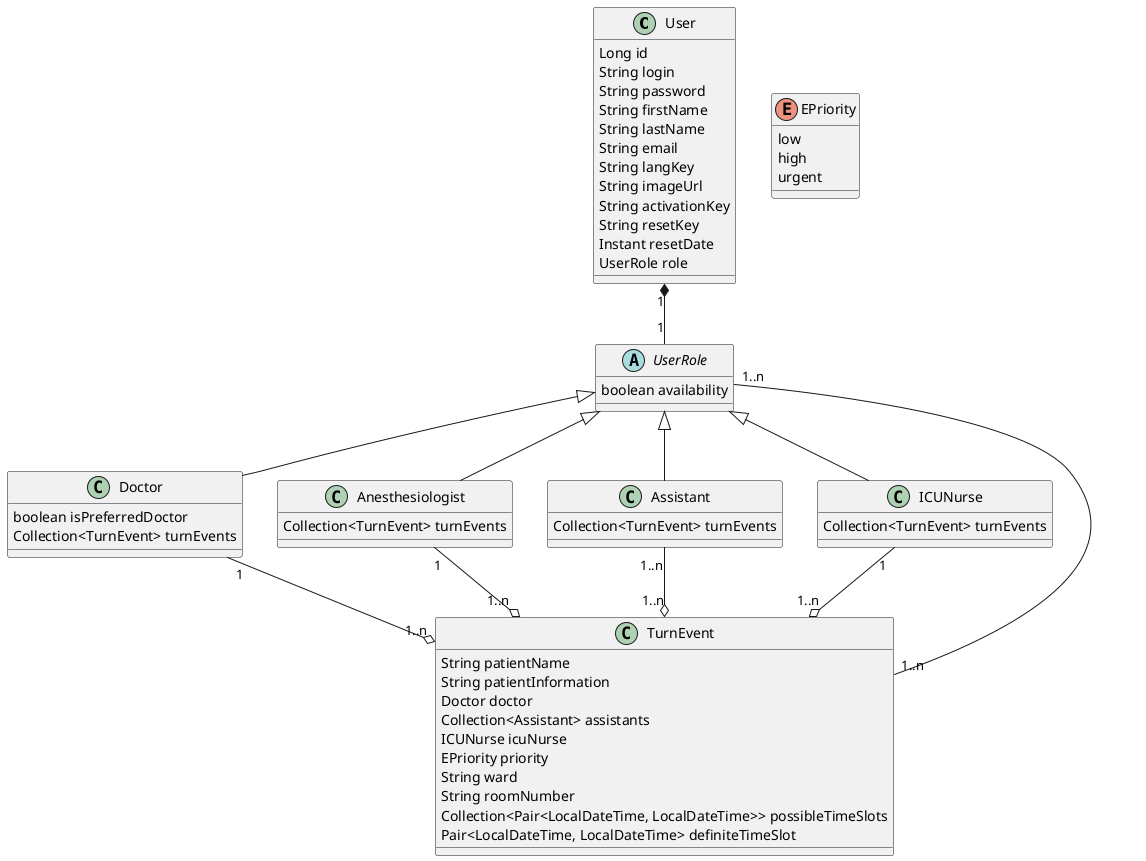 @startuml
    class User {
        Long id
        String login
        String password
        String firstName
        String lastName
        String email
        String langKey
        String imageUrl
        String activationKey
        String resetKey
        Instant resetDate
        UserRole role
    }

    abstract class UserRole {
        boolean availability
    }

    class Doctor {
        boolean isPreferredDoctor
        Collection<TurnEvent> turnEvents
    }
    class Anesthesiologist {
        Collection<TurnEvent> turnEvents
    }
    class Assistant {
        Collection<TurnEvent> turnEvents
    }
    class ICUNurse {
        Collection<TurnEvent> turnEvents
    }

    class TurnEvent {
        String patientName
        String patientInformation
        Doctor doctor
        Collection<Assistant> assistants
        ICUNurse icuNurse
        EPriority priority
        String ward
        String roomNumber
        Collection<Pair<LocalDateTime, LocalDateTime>> possibleTimeSlots
        Pair<LocalDateTime, LocalDateTime> definiteTimeSlot
    }

    enum EPriority {
        low
        high
        urgent
    }

    User "1" *-- "1" UserRole
    Doctor -up-|> UserRole
    Anesthesiologist -up-|> UserRole
    Assistant -up-|> UserRole
    ICUNurse -up-|> UserRole

    Doctor "1" --o "1..n" TurnEvent
    Anesthesiologist "1" --o "1..n" TurnEvent
    Assistant "1..n" --o "1..n" TurnEvent
    ICUNurse "1" --o "1..n" TurnEvent

    UserRole "1..n" -- "1..n" TurnEvent

@enduml
